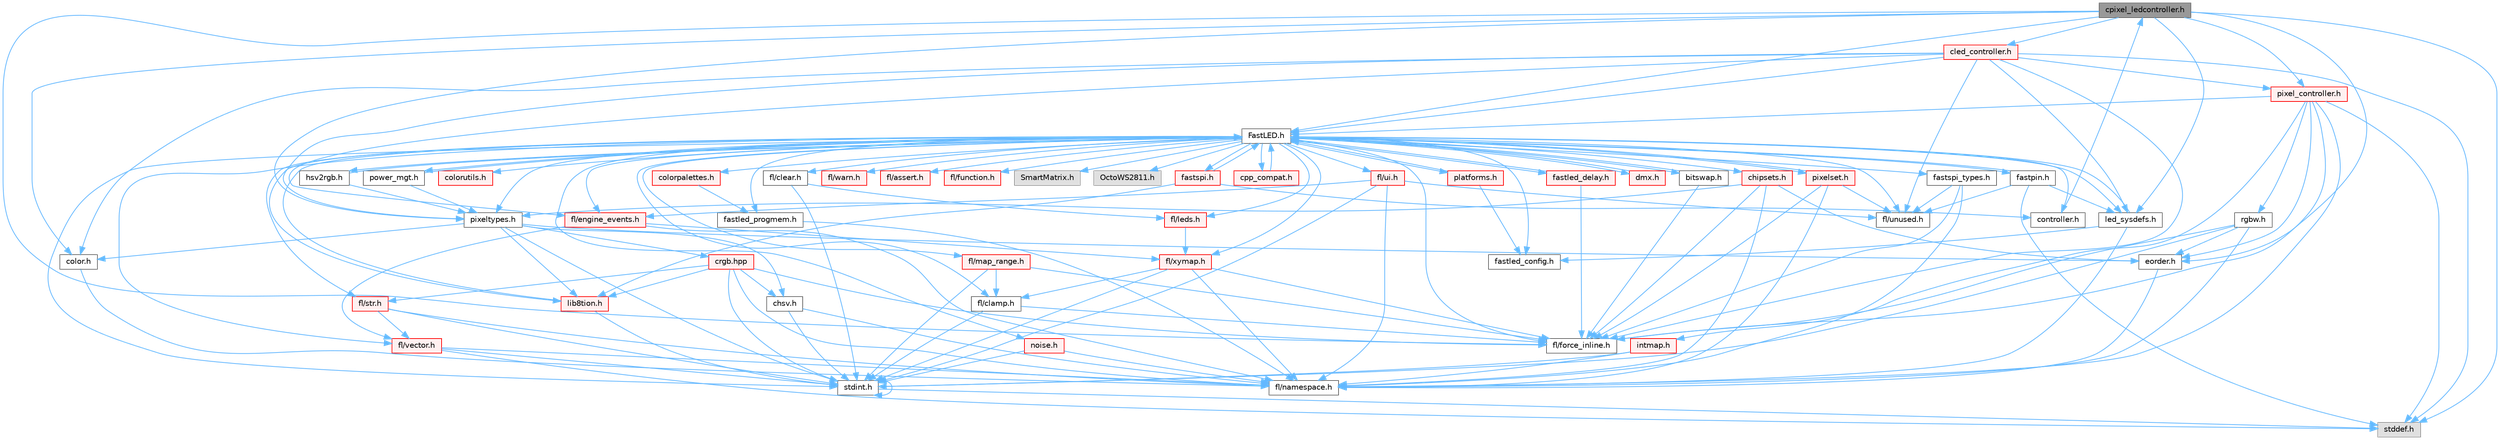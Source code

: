 digraph "cpixel_ledcontroller.h"
{
 // INTERACTIVE_SVG=YES
 // LATEX_PDF_SIZE
  bgcolor="transparent";
  edge [fontname=Helvetica,fontsize=10,labelfontname=Helvetica,labelfontsize=10];
  node [fontname=Helvetica,fontsize=10,shape=box,height=0.2,width=0.4];
  Node1 [id="Node000001",label="cpixel_ledcontroller.h",height=0.2,width=0.4,color="gray40", fillcolor="grey60", style="filled", fontcolor="black",tooltip="defines the templated version of the CLEDController class"];
  Node1 -> Node2 [id="edge1_Node000001_Node000002",color="steelblue1",style="solid",tooltip=" "];
  Node2 [id="Node000002",label="stddef.h",height=0.2,width=0.4,color="grey60", fillcolor="#E0E0E0", style="filled",tooltip=" "];
  Node1 -> Node3 [id="edge2_Node000001_Node000003",color="steelblue1",style="solid",tooltip=" "];
  Node3 [id="Node000003",label="FastLED.h",height=0.2,width=0.4,color="grey40", fillcolor="white", style="filled",URL="$db/d97/_fast_l_e_d_8h.html",tooltip="central include file for FastLED, defines the CFastLED class/object"];
  Node3 -> Node4 [id="edge3_Node000003_Node000004",color="steelblue1",style="solid",tooltip=" "];
  Node4 [id="Node000004",label="stdint.h",height=0.2,width=0.4,color="grey40", fillcolor="white", style="filled",URL="$df/dd8/stdint_8h.html",tooltip=" "];
  Node4 -> Node2 [id="edge4_Node000004_Node000002",color="steelblue1",style="solid",tooltip=" "];
  Node4 -> Node4 [id="edge5_Node000004_Node000004",color="steelblue1",style="solid",tooltip=" "];
  Node3 -> Node5 [id="edge6_Node000003_Node000005",color="steelblue1",style="solid",tooltip=" "];
  Node5 [id="Node000005",label="SmartMatrix.h",height=0.2,width=0.4,color="grey60", fillcolor="#E0E0E0", style="filled",tooltip=" "];
  Node3 -> Node6 [id="edge7_Node000003_Node000006",color="steelblue1",style="solid",tooltip=" "];
  Node6 [id="Node000006",label="OctoWS2811.h",height=0.2,width=0.4,color="grey60", fillcolor="#E0E0E0", style="filled",tooltip=" "];
  Node3 -> Node7 [id="edge8_Node000003_Node000007",color="steelblue1",style="solid",tooltip=" "];
  Node7 [id="Node000007",label="fl/force_inline.h",height=0.2,width=0.4,color="grey40", fillcolor="white", style="filled",URL="$d4/d64/force__inline_8h.html",tooltip=" "];
  Node3 -> Node8 [id="edge9_Node000003_Node000008",color="steelblue1",style="solid",tooltip=" "];
  Node8 [id="Node000008",label="cpp_compat.h",height=0.2,width=0.4,color="red", fillcolor="#FFF0F0", style="filled",URL="$d9/d13/cpp__compat_8h.html",tooltip="Compatibility functions based on C++ version."];
  Node8 -> Node3 [id="edge10_Node000008_Node000003",color="steelblue1",style="solid",tooltip=" "];
  Node3 -> Node10 [id="edge11_Node000003_Node000010",color="steelblue1",style="solid",tooltip=" "];
  Node10 [id="Node000010",label="fastled_config.h",height=0.2,width=0.4,color="grey40", fillcolor="white", style="filled",URL="$d5/d11/fastled__config_8h.html",tooltip="Contains definitions that can be used to configure FastLED at compile time."];
  Node3 -> Node11 [id="edge12_Node000003_Node000011",color="steelblue1",style="solid",tooltip=" "];
  Node11 [id="Node000011",label="led_sysdefs.h",height=0.2,width=0.4,color="grey40", fillcolor="white", style="filled",URL="$d9/d3e/led__sysdefs_8h.html",tooltip="Determines which platform system definitions to include."];
  Node11 -> Node3 [id="edge13_Node000011_Node000003",color="steelblue1",style="solid",tooltip=" "];
  Node11 -> Node10 [id="edge14_Node000011_Node000010",color="steelblue1",style="solid",tooltip=" "];
  Node11 -> Node12 [id="edge15_Node000011_Node000012",color="steelblue1",style="solid",tooltip=" "];
  Node12 [id="Node000012",label="fl/namespace.h",height=0.2,width=0.4,color="grey40", fillcolor="white", style="filled",URL="$df/d2a/namespace_8h.html",tooltip="Implements the FastLED namespace macros."];
  Node3 -> Node13 [id="edge16_Node000003_Node000013",color="steelblue1",style="solid",tooltip=" "];
  Node13 [id="Node000013",label="fastled_delay.h",height=0.2,width=0.4,color="red", fillcolor="#FFF0F0", style="filled",URL="$d0/da8/fastled__delay_8h.html",tooltip="Utility functions and classes for managing delay cycles."];
  Node13 -> Node3 [id="edge17_Node000013_Node000003",color="steelblue1",style="solid",tooltip=" "];
  Node13 -> Node7 [id="edge18_Node000013_Node000007",color="steelblue1",style="solid",tooltip=" "];
  Node3 -> Node15 [id="edge19_Node000003_Node000015",color="steelblue1",style="solid",tooltip=" "];
  Node15 [id="Node000015",label="bitswap.h",height=0.2,width=0.4,color="grey40", fillcolor="white", style="filled",URL="$de/ded/bitswap_8h.html",tooltip="Functions for doing a rotation of bits/bytes used by parallel output."];
  Node15 -> Node3 [id="edge20_Node000015_Node000003",color="steelblue1",style="solid",tooltip=" "];
  Node15 -> Node7 [id="edge21_Node000015_Node000007",color="steelblue1",style="solid",tooltip=" "];
  Node3 -> Node16 [id="edge22_Node000003_Node000016",color="steelblue1",style="solid",tooltip=" "];
  Node16 [id="Node000016",label="controller.h",height=0.2,width=0.4,color="grey40", fillcolor="white", style="filled",URL="$d2/dd9/controller_8h.html",tooltip="deprecated: base definitions used by led controllers for writing out led data"];
  Node16 -> Node1 [id="edge23_Node000016_Node000001",color="steelblue1",style="solid",tooltip=" "];
  Node3 -> Node17 [id="edge24_Node000003_Node000017",color="steelblue1",style="solid",tooltip=" "];
  Node17 [id="Node000017",label="fastpin.h",height=0.2,width=0.4,color="grey40", fillcolor="white", style="filled",URL="$db/d65/fastpin_8h.html",tooltip="Class base definitions for defining fast pin access."];
  Node17 -> Node3 [id="edge25_Node000017_Node000003",color="steelblue1",style="solid",tooltip=" "];
  Node17 -> Node11 [id="edge26_Node000017_Node000011",color="steelblue1",style="solid",tooltip=" "];
  Node17 -> Node2 [id="edge27_Node000017_Node000002",color="steelblue1",style="solid",tooltip=" "];
  Node17 -> Node18 [id="edge28_Node000017_Node000018",color="steelblue1",style="solid",tooltip=" "];
  Node18 [id="Node000018",label="fl/unused.h",height=0.2,width=0.4,color="grey40", fillcolor="white", style="filled",URL="$d8/d4b/unused_8h.html",tooltip=" "];
  Node3 -> Node19 [id="edge29_Node000003_Node000019",color="steelblue1",style="solid",tooltip=" "];
  Node19 [id="Node000019",label="fastspi_types.h",height=0.2,width=0.4,color="grey40", fillcolor="white", style="filled",URL="$d2/ddb/fastspi__types_8h.html",tooltip="Data types and constants used by SPI interfaces."];
  Node19 -> Node7 [id="edge30_Node000019_Node000007",color="steelblue1",style="solid",tooltip=" "];
  Node19 -> Node12 [id="edge31_Node000019_Node000012",color="steelblue1",style="solid",tooltip=" "];
  Node19 -> Node18 [id="edge32_Node000019_Node000018",color="steelblue1",style="solid",tooltip=" "];
  Node3 -> Node20 [id="edge33_Node000003_Node000020",color="steelblue1",style="solid",tooltip=" "];
  Node20 [id="Node000020",label="dmx.h",height=0.2,width=0.4,color="red", fillcolor="#FFF0F0", style="filled",URL="$d3/de1/dmx_8h.html",tooltip="Defines the DMX512-based LED controllers."];
  Node20 -> Node3 [id="edge34_Node000020_Node000003",color="steelblue1",style="solid",tooltip=" "];
  Node3 -> Node23 [id="edge35_Node000003_Node000023",color="steelblue1",style="solid",tooltip=" "];
  Node23 [id="Node000023",label="platforms.h",height=0.2,width=0.4,color="red", fillcolor="#FFF0F0", style="filled",URL="$da/dc9/platforms_8h.html",tooltip="Determines which platforms headers to include."];
  Node23 -> Node3 [id="edge36_Node000023_Node000003",color="steelblue1",style="solid",tooltip=" "];
  Node23 -> Node10 [id="edge37_Node000023_Node000010",color="steelblue1",style="solid",tooltip=" "];
  Node3 -> Node25 [id="edge38_Node000003_Node000025",color="steelblue1",style="solid",tooltip=" "];
  Node25 [id="Node000025",label="fastled_progmem.h",height=0.2,width=0.4,color="grey40", fillcolor="white", style="filled",URL="$df/dab/fastled__progmem_8h.html",tooltip="Wrapper definitions to allow seamless use of PROGMEM in environments that have it."];
  Node25 -> Node12 [id="edge39_Node000025_Node000012",color="steelblue1",style="solid",tooltip=" "];
  Node3 -> Node26 [id="edge40_Node000003_Node000026",color="steelblue1",style="solid",tooltip=" "];
  Node26 [id="Node000026",label="lib8tion.h",height=0.2,width=0.4,color="red", fillcolor="#FFF0F0", style="filled",URL="$df/da5/lib8tion_8h.html",tooltip="Fast, efficient 8-bit math functions specifically designed for high-performance LED programming."];
  Node26 -> Node3 [id="edge41_Node000026_Node000003",color="steelblue1",style="solid",tooltip=" "];
  Node26 -> Node4 [id="edge42_Node000026_Node000004",color="steelblue1",style="solid",tooltip=" "];
  Node3 -> Node54 [id="edge43_Node000003_Node000054",color="steelblue1",style="solid",tooltip=" "];
  Node54 [id="Node000054",label="pixeltypes.h",height=0.2,width=0.4,color="grey40", fillcolor="white", style="filled",URL="$d2/dba/pixeltypes_8h.html",tooltip="Includes defintions for RGB and HSV pixels."];
  Node54 -> Node4 [id="edge44_Node000054_Node000004",color="steelblue1",style="solid",tooltip=" "];
  Node54 -> Node26 [id="edge45_Node000054_Node000026",color="steelblue1",style="solid",tooltip=" "];
  Node54 -> Node50 [id="edge46_Node000054_Node000050",color="steelblue1",style="solid",tooltip=" "];
  Node50 [id="Node000050",label="color.h",height=0.2,width=0.4,color="grey40", fillcolor="white", style="filled",URL="$d2/d6b/src_2color_8h.html",tooltip="Contains definitions for color correction and temperature."];
  Node50 -> Node12 [id="edge47_Node000050_Node000012",color="steelblue1",style="solid",tooltip=" "];
  Node54 -> Node55 [id="edge48_Node000054_Node000055",color="steelblue1",style="solid",tooltip=" "];
  Node55 [id="Node000055",label="eorder.h",height=0.2,width=0.4,color="grey40", fillcolor="white", style="filled",URL="$db/d07/eorder_8h.html",tooltip="Defines color channel ordering enumerations."];
  Node55 -> Node12 [id="edge49_Node000055_Node000012",color="steelblue1",style="solid",tooltip=" "];
  Node54 -> Node49 [id="edge50_Node000054_Node000049",color="steelblue1",style="solid",tooltip=" "];
  Node49 [id="Node000049",label="chsv.h",height=0.2,width=0.4,color="grey40", fillcolor="white", style="filled",URL="$d8/dd0/chsv_8h.html",tooltip="Defines the hue, saturation, and value (HSV) pixel struct."];
  Node49 -> Node4 [id="edge51_Node000049_Node000004",color="steelblue1",style="solid",tooltip=" "];
  Node49 -> Node12 [id="edge52_Node000049_Node000012",color="steelblue1",style="solid",tooltip=" "];
  Node54 -> Node56 [id="edge53_Node000054_Node000056",color="steelblue1",style="solid",tooltip=" "];
  Node56 [id="Node000056",label="crgb.hpp",height=0.2,width=0.4,color="red", fillcolor="#FFF0F0", style="filled",URL="$d0/d4b/crgb_8hpp.html",tooltip="Defines utility functions for the red, green, and blue (RGB) pixel struct."];
  Node56 -> Node4 [id="edge54_Node000056_Node000004",color="steelblue1",style="solid",tooltip=" "];
  Node56 -> Node49 [id="edge55_Node000056_Node000049",color="steelblue1",style="solid",tooltip=" "];
  Node56 -> Node26 [id="edge56_Node000056_Node000026",color="steelblue1",style="solid",tooltip=" "];
  Node56 -> Node12 [id="edge57_Node000056_Node000012",color="steelblue1",style="solid",tooltip=" "];
  Node56 -> Node7 [id="edge58_Node000056_Node000007",color="steelblue1",style="solid",tooltip=" "];
  Node56 -> Node32 [id="edge59_Node000056_Node000032",color="steelblue1",style="solid",tooltip=" "];
  Node32 [id="Node000032",label="fl/str.h",height=0.2,width=0.4,color="red", fillcolor="#FFF0F0", style="filled",URL="$d1/d93/str_8h.html",tooltip=" "];
  Node32 -> Node4 [id="edge60_Node000032_Node000004",color="steelblue1",style="solid",tooltip=" "];
  Node32 -> Node12 [id="edge61_Node000032_Node000012",color="steelblue1",style="solid",tooltip=" "];
  Node32 -> Node42 [id="edge62_Node000032_Node000042",color="steelblue1",style="solid",tooltip=" "];
  Node42 [id="Node000042",label="fl/vector.h",height=0.2,width=0.4,color="red", fillcolor="#FFF0F0", style="filled",URL="$d6/d68/vector_8h.html",tooltip=" "];
  Node42 -> Node2 [id="edge63_Node000042_Node000002",color="steelblue1",style="solid",tooltip=" "];
  Node42 -> Node4 [id="edge64_Node000042_Node000004",color="steelblue1",style="solid",tooltip=" "];
  Node42 -> Node12 [id="edge65_Node000042_Node000012",color="steelblue1",style="solid",tooltip=" "];
  Node3 -> Node57 [id="edge66_Node000003_Node000057",color="steelblue1",style="solid",tooltip=" "];
  Node57 [id="Node000057",label="hsv2rgb.h",height=0.2,width=0.4,color="grey40", fillcolor="white", style="filled",URL="$de/d9a/hsv2rgb_8h.html",tooltip="Functions to convert from the HSV colorspace to the RGB colorspace."];
  Node57 -> Node3 [id="edge67_Node000057_Node000003",color="steelblue1",style="solid",tooltip=" "];
  Node57 -> Node54 [id="edge68_Node000057_Node000054",color="steelblue1",style="solid",tooltip=" "];
  Node3 -> Node58 [id="edge69_Node000003_Node000058",color="steelblue1",style="solid",tooltip=" "];
  Node58 [id="Node000058",label="colorutils.h",height=0.2,width=0.4,color="red", fillcolor="#FFF0F0", style="filled",URL="$d1/dfb/colorutils_8h.html",tooltip=" "];
  Node3 -> Node68 [id="edge70_Node000003_Node000068",color="steelblue1",style="solid",tooltip=" "];
  Node68 [id="Node000068",label="pixelset.h",height=0.2,width=0.4,color="red", fillcolor="#FFF0F0", style="filled",URL="$d4/d46/pixelset_8h.html",tooltip="Declares classes for managing logical groups of LEDs."];
  Node68 -> Node7 [id="edge71_Node000068_Node000007",color="steelblue1",style="solid",tooltip=" "];
  Node68 -> Node12 [id="edge72_Node000068_Node000012",color="steelblue1",style="solid",tooltip=" "];
  Node68 -> Node18 [id="edge73_Node000068_Node000018",color="steelblue1",style="solid",tooltip=" "];
  Node68 -> Node3 [id="edge74_Node000068_Node000003",color="steelblue1",style="solid",tooltip=" "];
  Node3 -> Node70 [id="edge75_Node000003_Node000070",color="steelblue1",style="solid",tooltip=" "];
  Node70 [id="Node000070",label="colorpalettes.h",height=0.2,width=0.4,color="red", fillcolor="#FFF0F0", style="filled",URL="$dc/dcc/colorpalettes_8h.html",tooltip="Declarations for the predefined color palettes supplied by FastLED."];
  Node70 -> Node25 [id="edge76_Node000070_Node000025",color="steelblue1",style="solid",tooltip=" "];
  Node3 -> Node71 [id="edge77_Node000003_Node000071",color="steelblue1",style="solid",tooltip=" "];
  Node71 [id="Node000071",label="noise.h",height=0.2,width=0.4,color="red", fillcolor="#FFF0F0", style="filled",URL="$d1/d31/noise_8h.html",tooltip="Functions to generate and fill arrays with noise."];
  Node71 -> Node4 [id="edge78_Node000071_Node000004",color="steelblue1",style="solid",tooltip=" "];
  Node71 -> Node12 [id="edge79_Node000071_Node000012",color="steelblue1",style="solid",tooltip=" "];
  Node3 -> Node72 [id="edge80_Node000003_Node000072",color="steelblue1",style="solid",tooltip=" "];
  Node72 [id="Node000072",label="power_mgt.h",height=0.2,width=0.4,color="grey40", fillcolor="white", style="filled",URL="$dc/d5b/power__mgt_8h.html",tooltip="Functions to limit the power used by FastLED."];
  Node72 -> Node3 [id="edge81_Node000072_Node000003",color="steelblue1",style="solid",tooltip=" "];
  Node72 -> Node54 [id="edge82_Node000072_Node000054",color="steelblue1",style="solid",tooltip=" "];
  Node3 -> Node73 [id="edge83_Node000003_Node000073",color="steelblue1",style="solid",tooltip=" "];
  Node73 [id="Node000073",label="fastspi.h",height=0.2,width=0.4,color="red", fillcolor="#FFF0F0", style="filled",URL="$d6/ddc/fastspi_8h.html",tooltip="Serial peripheral interface (SPI) definitions per platform."];
  Node73 -> Node3 [id="edge84_Node000073_Node000003",color="steelblue1",style="solid",tooltip=" "];
  Node73 -> Node16 [id="edge85_Node000073_Node000016",color="steelblue1",style="solid",tooltip=" "];
  Node73 -> Node26 [id="edge86_Node000073_Node000026",color="steelblue1",style="solid",tooltip=" "];
  Node3 -> Node75 [id="edge87_Node000003_Node000075",color="steelblue1",style="solid",tooltip=" "];
  Node75 [id="Node000075",label="chipsets.h",height=0.2,width=0.4,color="red", fillcolor="#FFF0F0", style="filled",URL="$db/d66/chipsets_8h.html",tooltip="Contains the bulk of the definitions for the various LED chipsets supported."];
  Node75 -> Node54 [id="edge88_Node000075_Node000054",color="steelblue1",style="solid",tooltip=" "];
  Node75 -> Node7 [id="edge89_Node000075_Node000007",color="steelblue1",style="solid",tooltip=" "];
  Node75 -> Node55 [id="edge90_Node000075_Node000055",color="steelblue1",style="solid",tooltip=" "];
  Node75 -> Node12 [id="edge91_Node000075_Node000012",color="steelblue1",style="solid",tooltip=" "];
  Node3 -> Node79 [id="edge92_Node000003_Node000079",color="steelblue1",style="solid",tooltip=" "];
  Node79 [id="Node000079",label="fl/engine_events.h",height=0.2,width=0.4,color="red", fillcolor="#FFF0F0", style="filled",URL="$db/dc0/engine__events_8h.html",tooltip=" "];
  Node79 -> Node12 [id="edge93_Node000079_Node000012",color="steelblue1",style="solid",tooltip=" "];
  Node79 -> Node42 [id="edge94_Node000079_Node000042",color="steelblue1",style="solid",tooltip=" "];
  Node79 -> Node64 [id="edge95_Node000079_Node000064",color="steelblue1",style="solid",tooltip=" "];
  Node64 [id="Node000064",label="fl/xymap.h",height=0.2,width=0.4,color="red", fillcolor="#FFF0F0", style="filled",URL="$da/d61/xymap_8h.html",tooltip=" "];
  Node64 -> Node4 [id="edge96_Node000064_Node000004",color="steelblue1",style="solid",tooltip=" "];
  Node64 -> Node35 [id="edge97_Node000064_Node000035",color="steelblue1",style="solid",tooltip=" "];
  Node35 [id="Node000035",label="fl/clamp.h",height=0.2,width=0.4,color="grey40", fillcolor="white", style="filled",URL="$d6/dd3/clamp_8h.html",tooltip=" "];
  Node35 -> Node4 [id="edge98_Node000035_Node000004",color="steelblue1",style="solid",tooltip=" "];
  Node35 -> Node7 [id="edge99_Node000035_Node000007",color="steelblue1",style="solid",tooltip=" "];
  Node64 -> Node7 [id="edge100_Node000064_Node000007",color="steelblue1",style="solid",tooltip=" "];
  Node64 -> Node12 [id="edge101_Node000064_Node000012",color="steelblue1",style="solid",tooltip=" "];
  Node3 -> Node86 [id="edge102_Node000003_Node000086",color="steelblue1",style="solid",tooltip=" "];
  Node86 [id="Node000086",label="fl/leds.h",height=0.2,width=0.4,color="red", fillcolor="#FFF0F0", style="filled",URL="$da/d78/leds_8h.html",tooltip=" "];
  Node86 -> Node64 [id="edge103_Node000086_Node000064",color="steelblue1",style="solid",tooltip=" "];
  Node3 -> Node32 [id="edge104_Node000003_Node000032",color="steelblue1",style="solid",tooltip=" "];
  Node3 -> Node64 [id="edge105_Node000003_Node000064",color="steelblue1",style="solid",tooltip=" "];
  Node3 -> Node35 [id="edge106_Node000003_Node000035",color="steelblue1",style="solid",tooltip=" "];
  Node3 -> Node36 [id="edge107_Node000003_Node000036",color="steelblue1",style="solid",tooltip=" "];
  Node36 [id="Node000036",label="fl/map_range.h",height=0.2,width=0.4,color="red", fillcolor="#FFF0F0", style="filled",URL="$d1/d47/map__range_8h.html",tooltip=" "];
  Node36 -> Node4 [id="edge108_Node000036_Node000004",color="steelblue1",style="solid",tooltip=" "];
  Node36 -> Node35 [id="edge109_Node000036_Node000035",color="steelblue1",style="solid",tooltip=" "];
  Node36 -> Node7 [id="edge110_Node000036_Node000007",color="steelblue1",style="solid",tooltip=" "];
  Node3 -> Node87 [id="edge111_Node000003_Node000087",color="steelblue1",style="solid",tooltip=" "];
  Node87 [id="Node000087",label="fl/warn.h",height=0.2,width=0.4,color="red", fillcolor="#FFF0F0", style="filled",URL="$de/d77/warn_8h.html",tooltip=" "];
  Node3 -> Node82 [id="edge112_Node000003_Node000082",color="steelblue1",style="solid",tooltip=" "];
  Node82 [id="Node000082",label="fl/assert.h",height=0.2,width=0.4,color="red", fillcolor="#FFF0F0", style="filled",URL="$dc/da7/assert_8h.html",tooltip=" "];
  Node3 -> Node18 [id="edge113_Node000003_Node000018",color="steelblue1",style="solid",tooltip=" "];
  Node3 -> Node42 [id="edge114_Node000003_Node000042",color="steelblue1",style="solid",tooltip=" "];
  Node3 -> Node90 [id="edge115_Node000003_Node000090",color="steelblue1",style="solid",tooltip=" "];
  Node90 [id="Node000090",label="fl/function.h",height=0.2,width=0.4,color="red", fillcolor="#FFF0F0", style="filled",URL="$dd/d67/function_8h.html",tooltip=" "];
  Node3 -> Node91 [id="edge116_Node000003_Node000091",color="steelblue1",style="solid",tooltip=" "];
  Node91 [id="Node000091",label="fl/clear.h",height=0.2,width=0.4,color="grey40", fillcolor="white", style="filled",URL="$df/db0/clear_8h.html",tooltip=" "];
  Node91 -> Node86 [id="edge117_Node000091_Node000086",color="steelblue1",style="solid",tooltip=" "];
  Node91 -> Node4 [id="edge118_Node000091_Node000004",color="steelblue1",style="solid",tooltip=" "];
  Node3 -> Node92 [id="edge119_Node000003_Node000092",color="steelblue1",style="solid",tooltip=" "];
  Node92 [id="Node000092",label="fl/ui.h",height=0.2,width=0.4,color="red", fillcolor="#FFF0F0", style="filled",URL="$d9/d3b/ui_8h.html",tooltip=" "];
  Node92 -> Node4 [id="edge120_Node000092_Node000004",color="steelblue1",style="solid",tooltip=" "];
  Node92 -> Node79 [id="edge121_Node000092_Node000079",color="steelblue1",style="solid",tooltip=" "];
  Node92 -> Node12 [id="edge122_Node000092_Node000012",color="steelblue1",style="solid",tooltip=" "];
  Node92 -> Node18 [id="edge123_Node000092_Node000018",color="steelblue1",style="solid",tooltip=" "];
  Node1 -> Node11 [id="edge124_Node000001_Node000011",color="steelblue1",style="solid",tooltip=" "];
  Node1 -> Node54 [id="edge125_Node000001_Node000054",color="steelblue1",style="solid",tooltip=" "];
  Node1 -> Node50 [id="edge126_Node000001_Node000050",color="steelblue1",style="solid",tooltip=" "];
  Node1 -> Node55 [id="edge127_Node000001_Node000055",color="steelblue1",style="solid",tooltip=" "];
  Node1 -> Node7 [id="edge128_Node000001_Node000007",color="steelblue1",style="solid",tooltip=" "];
  Node1 -> Node99 [id="edge129_Node000001_Node000099",color="steelblue1",style="solid",tooltip=" "];
  Node99 [id="Node000099",label="pixel_controller.h",height=0.2,width=0.4,color="red", fillcolor="#FFF0F0", style="filled",URL="$d5/d4d/pixel__controller_8h.html",tooltip="Low level pixel data writing class."];
  Node99 -> Node2 [id="edge130_Node000099_Node000002",color="steelblue1",style="solid",tooltip=" "];
  Node99 -> Node51 [id="edge131_Node000099_Node000051",color="steelblue1",style="solid",tooltip=" "];
  Node51 [id="Node000051",label="intmap.h",height=0.2,width=0.4,color="red", fillcolor="#FFF0F0", style="filled",URL="$d8/d54/intmap_8h.html",tooltip="Defines integer mapping functions."];
  Node51 -> Node12 [id="edge132_Node000051_Node000012",color="steelblue1",style="solid",tooltip=" "];
  Node51 -> Node4 [id="edge133_Node000051_Node000004",color="steelblue1",style="solid",tooltip=" "];
  Node99 -> Node78 [id="edge134_Node000099_Node000078",color="steelblue1",style="solid",tooltip=" "];
  Node78 [id="Node000078",label="rgbw.h",height=0.2,width=0.4,color="grey40", fillcolor="white", style="filled",URL="$d7/dbb/rgbw_8h.html",tooltip="Functions for red, green, blue, white (RGBW) output."];
  Node78 -> Node4 [id="edge135_Node000078_Node000004",color="steelblue1",style="solid",tooltip=" "];
  Node78 -> Node7 [id="edge136_Node000078_Node000007",color="steelblue1",style="solid",tooltip=" "];
  Node78 -> Node12 [id="edge137_Node000078_Node000012",color="steelblue1",style="solid",tooltip=" "];
  Node78 -> Node55 [id="edge138_Node000078_Node000055",color="steelblue1",style="solid",tooltip=" "];
  Node99 -> Node7 [id="edge139_Node000099_Node000007",color="steelblue1",style="solid",tooltip=" "];
  Node99 -> Node12 [id="edge140_Node000099_Node000012",color="steelblue1",style="solid",tooltip=" "];
  Node99 -> Node55 [id="edge141_Node000099_Node000055",color="steelblue1",style="solid",tooltip=" "];
  Node99 -> Node3 [id="edge142_Node000099_Node000003",color="steelblue1",style="solid",tooltip=" "];
  Node1 -> Node101 [id="edge143_Node000001_Node000101",color="steelblue1",style="solid",tooltip=" "];
  Node101 [id="Node000101",label="cled_controller.h",height=0.2,width=0.4,color="red", fillcolor="#FFF0F0", style="filled",URL="$db/d6d/cled__controller_8h.html",tooltip="base definitions used by led controllers for writing out led data"];
  Node101 -> Node2 [id="edge144_Node000101_Node000002",color="steelblue1",style="solid",tooltip=" "];
  Node101 -> Node3 [id="edge145_Node000101_Node000003",color="steelblue1",style="solid",tooltip=" "];
  Node101 -> Node11 [id="edge146_Node000101_Node000011",color="steelblue1",style="solid",tooltip=" "];
  Node101 -> Node54 [id="edge147_Node000101_Node000054",color="steelblue1",style="solid",tooltip=" "];
  Node101 -> Node50 [id="edge148_Node000101_Node000050",color="steelblue1",style="solid",tooltip=" "];
  Node101 -> Node7 [id="edge149_Node000101_Node000007",color="steelblue1",style="solid",tooltip=" "];
  Node101 -> Node18 [id="edge150_Node000101_Node000018",color="steelblue1",style="solid",tooltip=" "];
  Node101 -> Node99 [id="edge151_Node000101_Node000099",color="steelblue1",style="solid",tooltip=" "];
  Node101 -> Node79 [id="edge152_Node000101_Node000079",color="steelblue1",style="solid",tooltip=" "];
}
